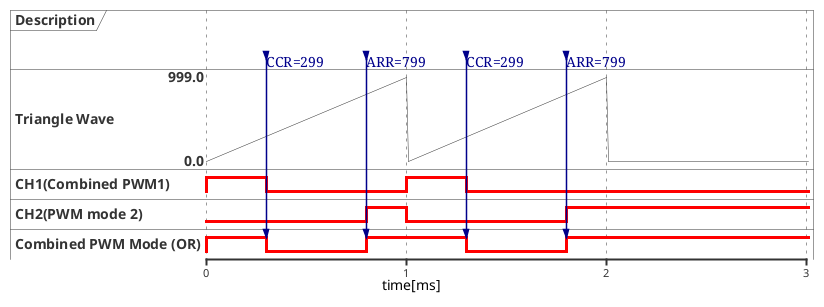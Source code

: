 @startuml

<style>
timingDiagram {
  .red {
    LineColor red
    LineThickness 3
  }
}
</style>


caption time[ms]
scale 1 as 200 pixel
concise "Description" as desc
analog "Triangle Wave" as tri_wave
binary "CH1(Combined PWM1)" as ch1 <<red>>
binary "CH2(PWM mode 2)" as ch2 <<red>>
binary "Combined PWM Mode (OR)" as com1 <<red>>

@desc
    desc@0.3 -> desc@0.3 : CCR=299
    desc@0.3 -> com1@0.3
    
    desc@0.8 -> desc@0.8 : ARR=799
    desc@0.8 -> com1@0.8

    desc@1.3 -> desc@1.3 : CCR=299
    desc@1.3 -> com1@1.3
    
    desc@1.8 -> desc@1.8 : ARR=799
    desc@1.8 -> com1@1.8

@tri_wave
    0 is 0
    1 is 999
    1.01 is 0
    2 is 999
    2.01 is 0

@ch1
  0 is high
  0.3 is low
  1 is high
  1.3 is low

@ch2
  0 is low
  0.8 is high
  1 is low
  1.8 is high


@com1
  0 is high
  0.3 is low
  0.8 is high
  1.3 is low
  1.8 is high

@enduml